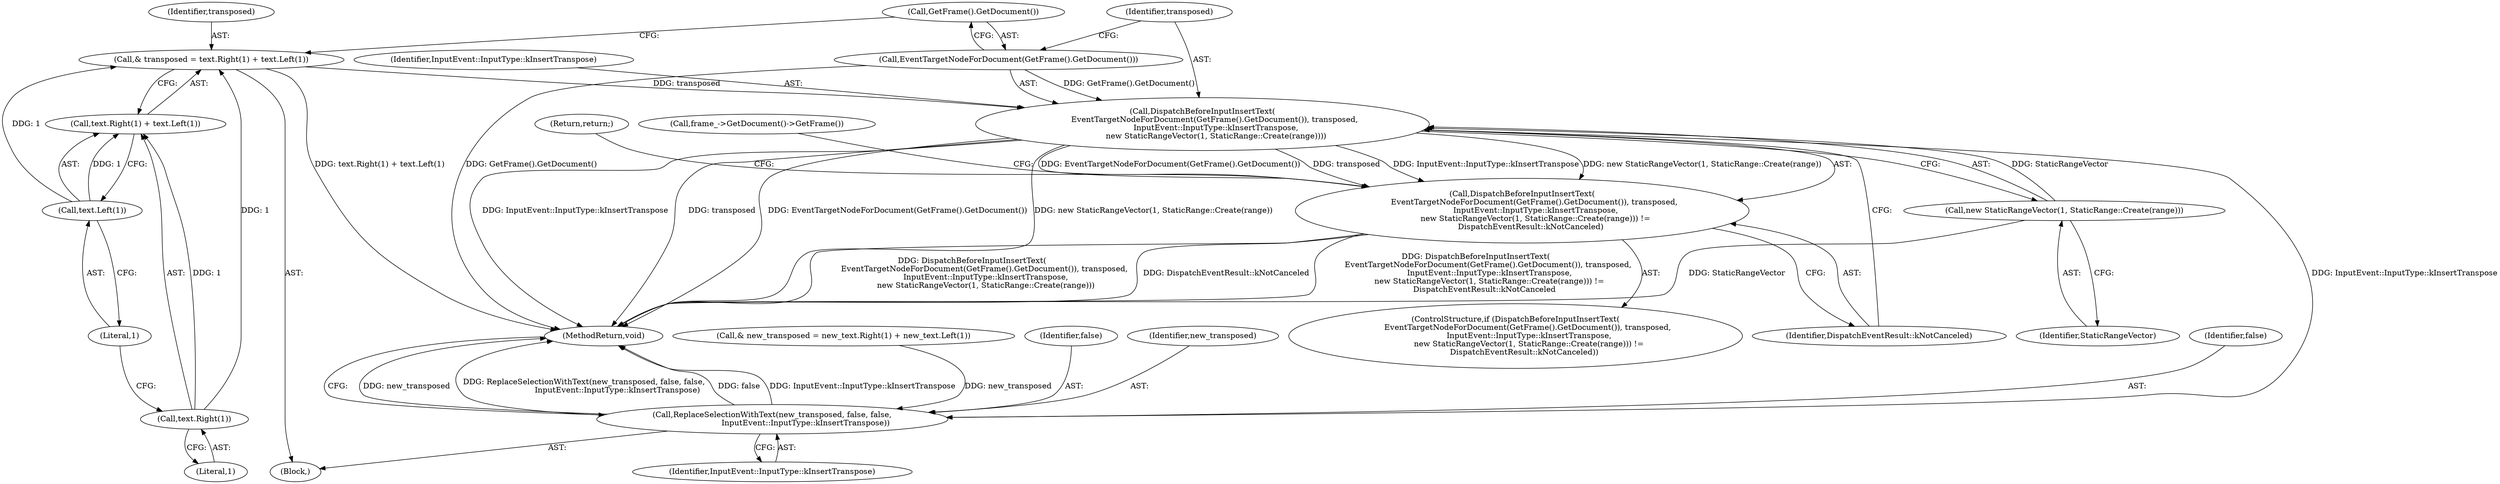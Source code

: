 digraph "1_Chrome_8ea5693d5cf304e56174bb6b65412f04209904db@del" {
"1000137" [label="(Call,DispatchBeforeInputInsertText(\n          EventTargetNodeForDocument(GetFrame().GetDocument()), transposed,\n           InputEvent::InputType::kInsertTranspose,\n           new StaticRangeVector(1, StaticRange::Create(range))))"];
"1000138" [label="(Call,EventTargetNodeForDocument(GetFrame().GetDocument()))"];
"1000128" [label="(Call,& transposed = text.Right(1) + text.Left(1))"];
"1000131" [label="(Call,text.Right(1))"];
"1000133" [label="(Call,text.Left(1))"];
"1000142" [label="(Call,new StaticRangeVector(1, StaticRange::Create(range)))"];
"1000136" [label="(Call,DispatchBeforeInputInsertText(\n          EventTargetNodeForDocument(GetFrame().GetDocument()), transposed,\n           InputEvent::InputType::kInsertTranspose,\n           new StaticRangeVector(1, StaticRange::Create(range))) !=\n       DispatchEventResult::kNotCanceled)"];
"1000189" [label="(Call,ReplaceSelectionWithText(new_transposed, false, false,\n                           InputEvent::InputType::kInsertTranspose))"];
"1000103" [label="(Block,)"];
"1000145" [label="(Return,return;)"];
"1000139" [label="(Call,GetFrame().GetDocument())"];
"1000193" [label="(Identifier,InputEvent::InputType::kInsertTranspose)"];
"1000129" [label="(Identifier,transposed)"];
"1000143" [label="(Identifier,StaticRangeVector)"];
"1000136" [label="(Call,DispatchBeforeInputInsertText(\n          EventTargetNodeForDocument(GetFrame().GetDocument()), transposed,\n           InputEvent::InputType::kInsertTranspose,\n           new StaticRangeVector(1, StaticRange::Create(range))) !=\n       DispatchEventResult::kNotCanceled)"];
"1000171" [label="(Call,& new_transposed = new_text.Right(1) + new_text.Left(1))"];
"1000135" [label="(ControlStructure,if (DispatchBeforeInputInsertText(\n          EventTargetNodeForDocument(GetFrame().GetDocument()), transposed,\n           InputEvent::InputType::kInsertTranspose,\n           new StaticRangeVector(1, StaticRange::Create(range))) !=\n       DispatchEventResult::kNotCanceled))"];
"1000133" [label="(Call,text.Left(1))"];
"1000189" [label="(Call,ReplaceSelectionWithText(new_transposed, false, false,\n                           InputEvent::InputType::kInsertTranspose))"];
"1000137" [label="(Call,DispatchBeforeInputInsertText(\n          EventTargetNodeForDocument(GetFrame().GetDocument()), transposed,\n           InputEvent::InputType::kInsertTranspose,\n           new StaticRangeVector(1, StaticRange::Create(range))))"];
"1000142" [label="(Call,new StaticRangeVector(1, StaticRange::Create(range)))"];
"1000191" [label="(Identifier,false)"];
"1000132" [label="(Literal,1)"];
"1000140" [label="(Identifier,transposed)"];
"1000134" [label="(Literal,1)"];
"1000138" [label="(Call,EventTargetNodeForDocument(GetFrame().GetDocument()))"];
"1000141" [label="(Identifier,InputEvent::InputType::kInsertTranspose)"];
"1000131" [label="(Call,text.Right(1))"];
"1000190" [label="(Identifier,new_transposed)"];
"1000148" [label="(Call,frame_->GetDocument()->GetFrame())"];
"1000128" [label="(Call,& transposed = text.Right(1) + text.Left(1))"];
"1000194" [label="(MethodReturn,void)"];
"1000130" [label="(Call,text.Right(1) + text.Left(1))"];
"1000192" [label="(Identifier,false)"];
"1000144" [label="(Identifier,DispatchEventResult::kNotCanceled)"];
"1000137" -> "1000136"  [label="AST: "];
"1000137" -> "1000142"  [label="CFG: "];
"1000138" -> "1000137"  [label="AST: "];
"1000140" -> "1000137"  [label="AST: "];
"1000141" -> "1000137"  [label="AST: "];
"1000142" -> "1000137"  [label="AST: "];
"1000144" -> "1000137"  [label="CFG: "];
"1000137" -> "1000194"  [label="DDG: new StaticRangeVector(1, StaticRange::Create(range))"];
"1000137" -> "1000194"  [label="DDG: InputEvent::InputType::kInsertTranspose"];
"1000137" -> "1000194"  [label="DDG: transposed"];
"1000137" -> "1000194"  [label="DDG: EventTargetNodeForDocument(GetFrame().GetDocument())"];
"1000137" -> "1000136"  [label="DDG: EventTargetNodeForDocument(GetFrame().GetDocument())"];
"1000137" -> "1000136"  [label="DDG: transposed"];
"1000137" -> "1000136"  [label="DDG: InputEvent::InputType::kInsertTranspose"];
"1000137" -> "1000136"  [label="DDG: new StaticRangeVector(1, StaticRange::Create(range))"];
"1000138" -> "1000137"  [label="DDG: GetFrame().GetDocument()"];
"1000128" -> "1000137"  [label="DDG: transposed"];
"1000142" -> "1000137"  [label="DDG: StaticRangeVector"];
"1000137" -> "1000189"  [label="DDG: InputEvent::InputType::kInsertTranspose"];
"1000138" -> "1000139"  [label="CFG: "];
"1000139" -> "1000138"  [label="AST: "];
"1000140" -> "1000138"  [label="CFG: "];
"1000138" -> "1000194"  [label="DDG: GetFrame().GetDocument()"];
"1000128" -> "1000103"  [label="AST: "];
"1000128" -> "1000130"  [label="CFG: "];
"1000129" -> "1000128"  [label="AST: "];
"1000130" -> "1000128"  [label="AST: "];
"1000139" -> "1000128"  [label="CFG: "];
"1000128" -> "1000194"  [label="DDG: text.Right(1) + text.Left(1)"];
"1000131" -> "1000128"  [label="DDG: 1"];
"1000133" -> "1000128"  [label="DDG: 1"];
"1000131" -> "1000130"  [label="AST: "];
"1000131" -> "1000132"  [label="CFG: "];
"1000132" -> "1000131"  [label="AST: "];
"1000134" -> "1000131"  [label="CFG: "];
"1000131" -> "1000130"  [label="DDG: 1"];
"1000133" -> "1000130"  [label="AST: "];
"1000133" -> "1000134"  [label="CFG: "];
"1000134" -> "1000133"  [label="AST: "];
"1000130" -> "1000133"  [label="CFG: "];
"1000133" -> "1000130"  [label="DDG: 1"];
"1000142" -> "1000143"  [label="CFG: "];
"1000143" -> "1000142"  [label="AST: "];
"1000142" -> "1000194"  [label="DDG: StaticRangeVector"];
"1000136" -> "1000135"  [label="AST: "];
"1000136" -> "1000144"  [label="CFG: "];
"1000144" -> "1000136"  [label="AST: "];
"1000145" -> "1000136"  [label="CFG: "];
"1000148" -> "1000136"  [label="CFG: "];
"1000136" -> "1000194"  [label="DDG: DispatchEventResult::kNotCanceled"];
"1000136" -> "1000194"  [label="DDG: DispatchBeforeInputInsertText(\n          EventTargetNodeForDocument(GetFrame().GetDocument()), transposed,\n           InputEvent::InputType::kInsertTranspose,\n           new StaticRangeVector(1, StaticRange::Create(range))) !=\n       DispatchEventResult::kNotCanceled"];
"1000136" -> "1000194"  [label="DDG: DispatchBeforeInputInsertText(\n          EventTargetNodeForDocument(GetFrame().GetDocument()), transposed,\n           InputEvent::InputType::kInsertTranspose,\n           new StaticRangeVector(1, StaticRange::Create(range)))"];
"1000189" -> "1000103"  [label="AST: "];
"1000189" -> "1000193"  [label="CFG: "];
"1000190" -> "1000189"  [label="AST: "];
"1000191" -> "1000189"  [label="AST: "];
"1000192" -> "1000189"  [label="AST: "];
"1000193" -> "1000189"  [label="AST: "];
"1000194" -> "1000189"  [label="CFG: "];
"1000189" -> "1000194"  [label="DDG: new_transposed"];
"1000189" -> "1000194"  [label="DDG: ReplaceSelectionWithText(new_transposed, false, false,\n                           InputEvent::InputType::kInsertTranspose)"];
"1000189" -> "1000194"  [label="DDG: false"];
"1000189" -> "1000194"  [label="DDG: InputEvent::InputType::kInsertTranspose"];
"1000171" -> "1000189"  [label="DDG: new_transposed"];
}
